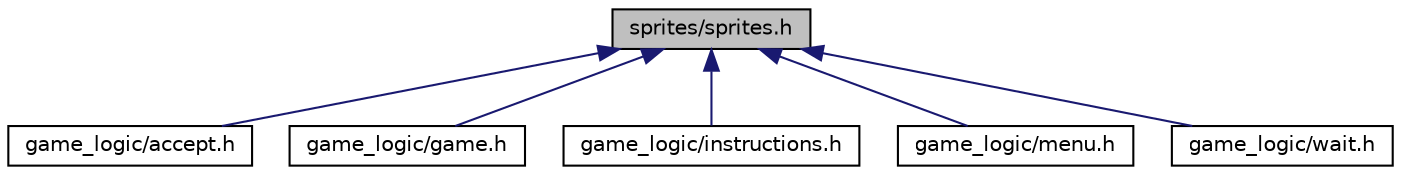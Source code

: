 digraph "sprites/sprites.h"
{
 // LATEX_PDF_SIZE
  edge [fontname="Helvetica",fontsize="10",labelfontname="Helvetica",labelfontsize="10"];
  node [fontname="Helvetica",fontsize="10",shape=record];
  Node1 [label="sprites/sprites.h",height=0.2,width=0.4,color="black", fillcolor="grey75", style="filled", fontcolor="black",tooltip="Functions and structures for handling sprites."];
  Node1 -> Node2 [dir="back",color="midnightblue",fontsize="10",style="solid"];
  Node2 [label="game_logic/accept.h",height=0.2,width=0.4,color="black", fillcolor="white", style="filled",URL="$accept_8h.html",tooltip="Functions and structures for handling user acceptance of invites."];
  Node1 -> Node3 [dir="back",color="midnightblue",fontsize="10",style="solid"];
  Node3 [label="game_logic/game.h",height=0.2,width=0.4,color="black", fillcolor="white", style="filled",URL="$game_8h.html",tooltip="Functions and structures for handling game logic."];
  Node1 -> Node4 [dir="back",color="midnightblue",fontsize="10",style="solid"];
  Node4 [label="game_logic/instructions.h",height=0.2,width=0.4,color="black", fillcolor="white", style="filled",URL="$instructions_8h.html",tooltip="Functions and structures for handling game instructions."];
  Node1 -> Node5 [dir="back",color="midnightblue",fontsize="10",style="solid"];
  Node5 [label="game_logic/menu.h",height=0.2,width=0.4,color="black", fillcolor="white", style="filled",URL="$menu_8h.html",tooltip="Functions and structures for handling the game menu."];
  Node1 -> Node6 [dir="back",color="midnightblue",fontsize="10",style="solid"];
  Node6 [label="game_logic/wait.h",height=0.2,width=0.4,color="black", fillcolor="white", style="filled",URL="$wait_8h.html",tooltip="Functions and structures for handling the waiting screen."];
}

